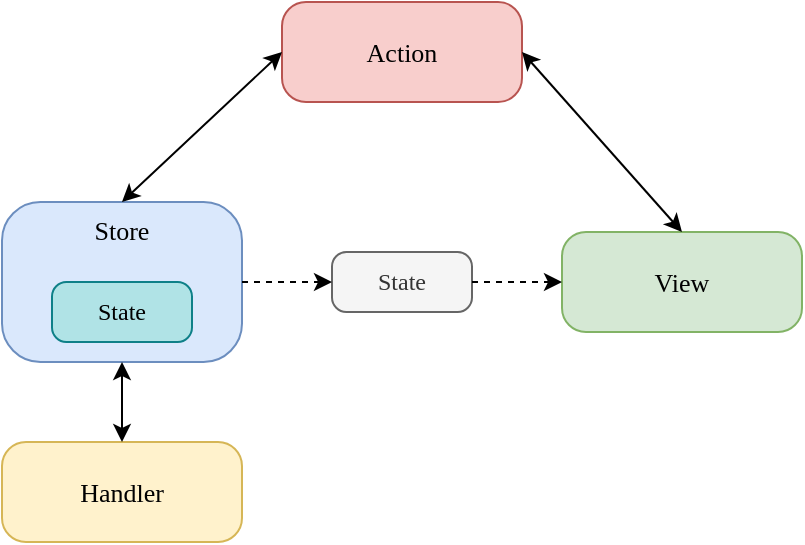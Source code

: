 <mxfile>
    <diagram id="IvRarGTonNY2pontKUcj" name="Page-1">
        <mxGraphModel dx="672" dy="692" grid="1" gridSize="10" guides="1" tooltips="1" connect="1" arrows="1" fold="1" page="1" pageScale="1" pageWidth="827" pageHeight="1169" math="0" shadow="0">
            <root>
                <mxCell id="0"/>
                <mxCell id="1" parent="0"/>
                <mxCell id="2" value="Action" style="rounded=1;whiteSpace=wrap;html=1;fillColor=#f8cecc;strokeColor=#b85450;strokeWidth=1;arcSize=24;fontFamily=Verdana;fontSize=13;" vertex="1" parent="1">
                    <mxGeometry x="310" y="340" width="120" height="50" as="geometry"/>
                </mxCell>
                <mxCell id="3" value="Store" style="rounded=1;whiteSpace=wrap;html=1;fillColor=#dae8fc;strokeColor=#6c8ebf;strokeWidth=1;arcSize=24;imageVerticalAlign=middle;portConstraint=none;fontFamily=Verdana;verticalAlign=top;fontSize=13;" vertex="1" parent="1">
                    <mxGeometry x="170" y="440" width="120" height="80" as="geometry"/>
                </mxCell>
                <mxCell id="4" value="Handler" style="rounded=1;whiteSpace=wrap;html=1;fillColor=#fff2cc;strokeColor=#d6b656;strokeWidth=1;arcSize=24;fontFamily=Verdana;fontSize=13;" vertex="1" parent="1">
                    <mxGeometry x="170" y="560" width="120" height="50" as="geometry"/>
                </mxCell>
                <mxCell id="5" value="State" style="rounded=1;whiteSpace=wrap;html=1;fillColor=#f5f5f5;strokeColor=#666666;strokeWidth=1;arcSize=24;fontColor=#333333;fontFamily=Verdana;fontSize=12;" vertex="1" parent="1">
                    <mxGeometry x="335" y="465" width="70" height="30" as="geometry"/>
                </mxCell>
                <mxCell id="6" value="View" style="rounded=1;whiteSpace=wrap;html=1;fillColor=#d5e8d4;strokeColor=#82b366;strokeWidth=1;arcSize=24;fontFamily=Verdana;fontSize=13;" vertex="1" parent="1">
                    <mxGeometry x="450" y="455" width="120" height="50" as="geometry"/>
                </mxCell>
                <mxCell id="10" value="" style="endArrow=classic;html=1;exitX=1;exitY=0.5;exitDx=0;exitDy=0;entryX=0;entryY=0.5;entryDx=0;entryDy=0;dashed=1;" edge="1" parent="1" source="3" target="5">
                    <mxGeometry width="50" height="50" relative="1" as="geometry">
                        <mxPoint x="400" y="610" as="sourcePoint"/>
                        <mxPoint x="450" y="560" as="targetPoint"/>
                    </mxGeometry>
                </mxCell>
                <mxCell id="11" value="" style="endArrow=classic;html=1;exitX=1;exitY=0.5;exitDx=0;exitDy=0;entryX=0;entryY=0.5;entryDx=0;entryDy=0;dashed=1;" edge="1" parent="1" source="5" target="6">
                    <mxGeometry width="50" height="50" relative="1" as="geometry">
                        <mxPoint x="300" y="475" as="sourcePoint"/>
                        <mxPoint x="345" y="475" as="targetPoint"/>
                    </mxGeometry>
                </mxCell>
                <mxCell id="17" value="State" style="rounded=1;whiteSpace=wrap;html=1;fillColor=#b0e3e6;strokeColor=#0e8088;strokeWidth=1;arcSize=24;fontFamily=Verdana;" vertex="1" parent="1">
                    <mxGeometry x="195" y="480" width="70" height="30" as="geometry"/>
                </mxCell>
                <mxCell id="18" value="" style="endArrow=classic;startArrow=classic;html=1;entryX=0;entryY=0.5;entryDx=0;entryDy=0;exitX=0.5;exitY=0;exitDx=0;exitDy=0;" edge="1" parent="1" source="3" target="2">
                    <mxGeometry width="50" height="50" relative="1" as="geometry">
                        <mxPoint x="400" y="610" as="sourcePoint"/>
                        <mxPoint x="450" y="560" as="targetPoint"/>
                    </mxGeometry>
                </mxCell>
                <mxCell id="19" value="" style="endArrow=classic;startArrow=classic;html=1;entryX=1;entryY=0.5;entryDx=0;entryDy=0;exitX=0.5;exitY=0;exitDx=0;exitDy=0;" edge="1" parent="1" source="6" target="2">
                    <mxGeometry width="50" height="50" relative="1" as="geometry">
                        <mxPoint x="240" y="450" as="sourcePoint"/>
                        <mxPoint x="320" y="375" as="targetPoint"/>
                    </mxGeometry>
                </mxCell>
                <mxCell id="20" value="" style="endArrow=classic;startArrow=classic;html=1;entryX=0.5;entryY=1;entryDx=0;entryDy=0;" edge="1" parent="1" source="4" target="3">
                    <mxGeometry width="50" height="50" relative="1" as="geometry">
                        <mxPoint x="520" y="465" as="sourcePoint"/>
                        <mxPoint x="440" y="375" as="targetPoint"/>
                    </mxGeometry>
                </mxCell>
            </root>
        </mxGraphModel>
    </diagram>
</mxfile>